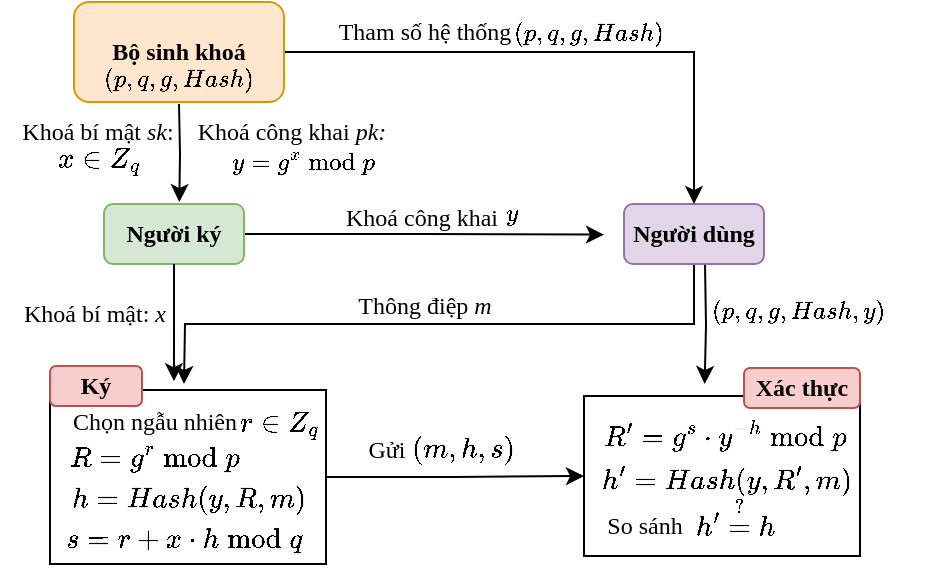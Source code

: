 <mxfile version="28.0.7">
  <diagram name="Page-1" id="FttZ2sc3jmcrSqYJWjK5">
    <mxGraphModel dx="951" dy="1752" grid="1" gridSize="10" guides="1" tooltips="1" connect="1" arrows="1" fold="1" page="1" pageScale="1" pageWidth="827" pageHeight="1169" math="1" shadow="0">
      <root>
        <mxCell id="0" />
        <mxCell id="1" parent="0" />
        <mxCell id="SDA9QaCyXNHpVYX47S2c-25" style="edgeStyle=orthogonalEdgeStyle;rounded=0;orthogonalLoop=1;jettySize=auto;html=1;exitX=1;exitY=0.5;exitDx=0;exitDy=0;" edge="1" parent="1" source="SDA9QaCyXNHpVYX47S2c-2">
          <mxGeometry relative="1" as="geometry">
            <mxPoint x="440" y="-644.667" as="targetPoint" />
          </mxGeometry>
        </mxCell>
        <mxCell id="SDA9QaCyXNHpVYX47S2c-2" value="&lt;b&gt;&lt;font face=&quot;Times New Roman&quot;&gt;Người ký&lt;/font&gt;&lt;/b&gt;" style="rounded=1;whiteSpace=wrap;html=1;fillColor=#d5e8d4;strokeColor=#82b366;" vertex="1" parent="1">
          <mxGeometry x="190" y="-660" width="70" height="30" as="geometry" />
        </mxCell>
        <mxCell id="SDA9QaCyXNHpVYX47S2c-9" style="edgeStyle=orthogonalEdgeStyle;rounded=0;orthogonalLoop=1;jettySize=auto;html=1;exitX=0.5;exitY=1;exitDx=0;exitDy=0;" edge="1" parent="1" source="SDA9QaCyXNHpVYX47S2c-4">
          <mxGeometry relative="1" as="geometry">
            <mxPoint x="230" y="-570" as="targetPoint" />
          </mxGeometry>
        </mxCell>
        <mxCell id="SDA9QaCyXNHpVYX47S2c-41" style="edgeStyle=orthogonalEdgeStyle;rounded=0;orthogonalLoop=1;jettySize=auto;html=1;exitX=0.75;exitY=1;exitDx=0;exitDy=0;" edge="1" parent="1">
          <mxGeometry relative="1" as="geometry">
            <mxPoint x="490.333" y="-570" as="targetPoint" />
            <mxPoint x="490.5" y="-630" as="sourcePoint" />
          </mxGeometry>
        </mxCell>
        <mxCell id="SDA9QaCyXNHpVYX47S2c-4" value="&lt;font face=&quot;Times New Roman&quot;&gt;&lt;b&gt;Người dùng&lt;/b&gt;&lt;/font&gt;" style="rounded=1;whiteSpace=wrap;html=1;fillColor=#e1d5e7;strokeColor=#9673a6;" vertex="1" parent="1">
          <mxGeometry x="450" y="-660" width="70" height="30" as="geometry" />
        </mxCell>
        <mxCell id="SDA9QaCyXNHpVYX47S2c-12" style="edgeStyle=orthogonalEdgeStyle;rounded=0;orthogonalLoop=1;jettySize=auto;html=1;exitX=0.5;exitY=1;exitDx=0;exitDy=0;" edge="1" parent="1">
          <mxGeometry relative="1" as="geometry">
            <mxPoint x="227.667" y="-661" as="targetPoint" />
            <mxPoint x="227.5" y="-710" as="sourcePoint" />
          </mxGeometry>
        </mxCell>
        <mxCell id="SDA9QaCyXNHpVYX47S2c-57" style="edgeStyle=orthogonalEdgeStyle;rounded=0;orthogonalLoop=1;jettySize=auto;html=1;exitX=1;exitY=0.5;exitDx=0;exitDy=0;entryX=0.5;entryY=0;entryDx=0;entryDy=0;" edge="1" parent="1" source="SDA9QaCyXNHpVYX47S2c-11" target="SDA9QaCyXNHpVYX47S2c-4">
          <mxGeometry relative="1" as="geometry" />
        </mxCell>
        <mxCell id="SDA9QaCyXNHpVYX47S2c-11" value="&lt;font face=&quot;Times New Roman&quot;&gt;&lt;b&gt;Bộ sinh khoá&lt;/b&gt;&lt;/font&gt;" style="rounded=1;whiteSpace=wrap;html=1;fillColor=#ffe6cc;strokeColor=#d79b00;" vertex="1" parent="1">
          <mxGeometry x="175" y="-761" width="105" height="50" as="geometry" />
        </mxCell>
        <mxCell id="SDA9QaCyXNHpVYX47S2c-13" value="&lt;font face=&quot;Times New Roman&quot;&gt;Thông điệp &lt;i&gt;m&lt;/i&gt;&lt;/font&gt;" style="text;html=1;align=center;verticalAlign=middle;resizable=0;points=[];autosize=1;strokeColor=none;fillColor=none;" vertex="1" parent="1">
          <mxGeometry x="305" y="-624" width="90" height="30" as="geometry" />
        </mxCell>
        <mxCell id="SDA9QaCyXNHpVYX47S2c-14" value="&lt;font face=&quot;Times New Roman&quot;&gt;Khoá bí mật &lt;i&gt;sk&lt;/i&gt;:&amp;nbsp;&lt;/font&gt;" style="text;html=1;align=center;verticalAlign=middle;resizable=0;points=[];autosize=1;strokeColor=none;fillColor=none;" vertex="1" parent="1">
          <mxGeometry x="138" y="-711" width="100" height="30" as="geometry" />
        </mxCell>
        <mxCell id="SDA9QaCyXNHpVYX47S2c-15" value="&lt;font face=&quot;Times New Roman&quot;&gt;Khoá công khai &lt;i&gt;pk:&lt;/i&gt;&amp;nbsp;&lt;/font&gt;" style="text;html=1;align=center;verticalAlign=middle;resizable=0;points=[];autosize=1;strokeColor=none;fillColor=none;" vertex="1" parent="1">
          <mxGeometry x="225" y="-711" width="120" height="30" as="geometry" />
        </mxCell>
        <mxCell id="SDA9QaCyXNHpVYX47S2c-16" style="edgeStyle=orthogonalEdgeStyle;rounded=0;orthogonalLoop=1;jettySize=auto;html=1;exitX=0.5;exitY=1;exitDx=0;exitDy=0;entryX=0.588;entryY=-0.017;entryDx=0;entryDy=0;entryPerimeter=0;" edge="1" parent="1" source="SDA9QaCyXNHpVYX47S2c-2">
          <mxGeometry relative="1" as="geometry">
            <mxPoint x="224.98" y="-571.36" as="targetPoint" />
          </mxGeometry>
        </mxCell>
        <mxCell id="SDA9QaCyXNHpVYX47S2c-17" value="&lt;font face=&quot;Times New Roman&quot;&gt;Khoá bí mật: &lt;i&gt;x&lt;/i&gt;&lt;/font&gt;" style="text;html=1;align=center;verticalAlign=middle;resizable=0;points=[];autosize=1;strokeColor=none;fillColor=none;" vertex="1" parent="1">
          <mxGeometry x="140" y="-620" width="90" height="30" as="geometry" />
        </mxCell>
        <mxCell id="SDA9QaCyXNHpVYX47S2c-23" value="&lt;span style=&quot;font-family: &amp;quot;Times New Roman&amp;quot;;&quot;&gt;$$(p, q, g, Hash)$$&lt;/span&gt;" style="text;html=1;align=center;verticalAlign=middle;resizable=0;points=[];autosize=1;strokeColor=none;fillColor=none;" vertex="1" parent="1">
          <mxGeometry x="167" y="-738" width="120" height="30" as="geometry" />
        </mxCell>
        <mxCell id="SDA9QaCyXNHpVYX47S2c-26" value="&lt;font face=&quot;Times New Roman&quot;&gt;Khoá công khai&amp;nbsp;&lt;/font&gt;" style="text;html=1;align=center;verticalAlign=middle;resizable=0;points=[];autosize=1;strokeColor=none;fillColor=none;" vertex="1" parent="1">
          <mxGeometry x="300" y="-667.67" width="100" height="30" as="geometry" />
        </mxCell>
        <mxCell id="SDA9QaCyXNHpVYX47S2c-29" value="&lt;span style=&quot;color: rgb(0, 0, 0); font-family: &amp;quot;Times New Roman&amp;quot;; font-size: 12px; font-style: normal; font-variant-ligatures: normal; font-variant-caps: normal; font-weight: 400; letter-spacing: normal; orphans: 2; text-align: center; text-indent: 0px; text-transform: none; widows: 2; word-spacing: 0px; -webkit-text-stroke-width: 0px; white-space: nowrap; background-color: rgb(236, 236, 236); text-decoration-thickness: initial; text-decoration-style: initial; text-decoration-color: initial; float: none; display: inline !important;&quot;&gt;$$y$$&lt;/span&gt;" style="text;whiteSpace=wrap;html=1;" vertex="1" parent="1">
          <mxGeometry x="389" y="-681" width="60" height="40" as="geometry" />
        </mxCell>
        <mxCell id="SDA9QaCyXNHpVYX47S2c-31" value="&lt;span style=&quot;color: rgb(0, 0, 0); font-family: &amp;quot;Times New Roman&amp;quot;; font-size: 12px; font-style: normal; font-variant-ligatures: normal; font-variant-caps: normal; font-weight: 400; letter-spacing: normal; orphans: 2; text-align: center; text-indent: 0px; text-transform: none; widows: 2; word-spacing: 0px; -webkit-text-stroke-width: 0px; white-space: nowrap; background-color: rgb(236, 236, 236); text-decoration-thickness: initial; text-decoration-style: initial; text-decoration-color: initial; float: none; display: inline !important;&quot;&gt;$$y=g^x \bmod p$$&lt;/span&gt;" style="text;whiteSpace=wrap;html=1;" vertex="1" parent="1">
          <mxGeometry x="252" y="-706.67" width="120" height="40" as="geometry" />
        </mxCell>
        <mxCell id="SDA9QaCyXNHpVYX47S2c-38" style="edgeStyle=orthogonalEdgeStyle;rounded=0;orthogonalLoop=1;jettySize=auto;html=1;exitX=1;exitY=0.5;exitDx=0;exitDy=0;entryX=0;entryY=0.5;entryDx=0;entryDy=0;" edge="1" parent="1" source="SDA9QaCyXNHpVYX47S2c-33" target="SDA9QaCyXNHpVYX47S2c-37">
          <mxGeometry relative="1" as="geometry" />
        </mxCell>
        <mxCell id="SDA9QaCyXNHpVYX47S2c-33" value="" style="rounded=0;whiteSpace=wrap;html=1;" vertex="1" parent="1">
          <mxGeometry x="163" y="-567" width="138" height="87" as="geometry" />
        </mxCell>
        <mxCell id="SDA9QaCyXNHpVYX47S2c-34" value="$$R=g^r \bmod p$$" style="text;html=1;align=center;verticalAlign=middle;resizable=0;points=[];autosize=1;strokeColor=none;fillColor=none;" vertex="1" parent="1">
          <mxGeometry x="150" y="-548" width="130" height="30" as="geometry" />
        </mxCell>
        <mxCell id="SDA9QaCyXNHpVYX47S2c-35" value="$$h=Hash(y, R, m)$$" style="text;html=1;align=center;verticalAlign=middle;resizable=0;points=[];autosize=1;strokeColor=none;fillColor=none;" vertex="1" parent="1">
          <mxGeometry x="162" y="-527" width="140" height="30" as="geometry" />
        </mxCell>
        <mxCell id="SDA9QaCyXNHpVYX47S2c-36" value="$$s=r+x\cdot h&amp;nbsp; \bmod q$$" style="text;html=1;align=center;verticalAlign=middle;resizable=0;points=[];autosize=1;strokeColor=none;fillColor=none;" vertex="1" parent="1">
          <mxGeometry x="145" y="-507" width="170" height="30" as="geometry" />
        </mxCell>
        <mxCell id="SDA9QaCyXNHpVYX47S2c-37" value="" style="rounded=0;whiteSpace=wrap;html=1;" vertex="1" parent="1">
          <mxGeometry x="430" y="-564" width="138" height="80" as="geometry" />
        </mxCell>
        <mxCell id="SDA9QaCyXNHpVYX47S2c-39" value="&lt;font face=&quot;Times New Roman&quot;&gt;Gửi&lt;/font&gt;" style="text;html=1;align=center;verticalAlign=middle;resizable=0;points=[];autosize=1;strokeColor=none;fillColor=none;" vertex="1" parent="1">
          <mxGeometry x="311" y="-552" width="40" height="30" as="geometry" />
        </mxCell>
        <mxCell id="SDA9QaCyXNHpVYX47S2c-40" value="$$(m, h, s)$$" style="text;html=1;align=center;verticalAlign=middle;resizable=0;points=[];autosize=1;strokeColor=none;fillColor=none;" vertex="1" parent="1">
          <mxGeometry x="324" y="-552" width="90" height="30" as="geometry" />
        </mxCell>
        <mxCell id="SDA9QaCyXNHpVYX47S2c-42" value="$$R&#39;=g^s\cdot y^{-h} \bmod p$$" style="text;html=1;align=center;verticalAlign=middle;resizable=0;points=[];autosize=1;strokeColor=none;fillColor=none;" vertex="1" parent="1">
          <mxGeometry x="405" y="-559" width="190" height="30" as="geometry" />
        </mxCell>
        <mxCell id="SDA9QaCyXNHpVYX47S2c-43" value="$$h&#39;=Hash(y, R&#39;, m)$$" style="text;html=1;align=center;verticalAlign=middle;resizable=0;points=[];autosize=1;strokeColor=none;fillColor=none;" vertex="1" parent="1">
          <mxGeometry x="431" y="-537" width="140" height="30" as="geometry" />
        </mxCell>
        <mxCell id="SDA9QaCyXNHpVYX47S2c-44" value="$$h&#39; \stackrel{?}{=} h$$" style="text;html=1;align=center;verticalAlign=middle;resizable=0;points=[];autosize=1;strokeColor=none;fillColor=none;" vertex="1" parent="1">
          <mxGeometry x="430" y="-518" width="150" height="30" as="geometry" />
        </mxCell>
        <mxCell id="SDA9QaCyXNHpVYX47S2c-45" value="&lt;font face=&quot;Times New Roman&quot;&gt;So sánh&lt;/font&gt;" style="text;html=1;align=center;verticalAlign=middle;resizable=0;points=[];autosize=1;strokeColor=none;fillColor=none;" vertex="1" parent="1">
          <mxGeometry x="430" y="-514" width="60" height="30" as="geometry" />
        </mxCell>
        <mxCell id="SDA9QaCyXNHpVYX47S2c-46" value="&lt;font face=&quot;Times New Roman&quot;&gt;Chọn ngẫu nhiên&lt;/font&gt;" style="text;html=1;align=center;verticalAlign=middle;resizable=0;points=[];autosize=1;strokeColor=none;fillColor=none;" vertex="1" parent="1">
          <mxGeometry x="159.5" y="-566" width="110" height="30" as="geometry" />
        </mxCell>
        <mxCell id="SDA9QaCyXNHpVYX47S2c-47" value="$$r\in Z_q$$" style="text;html=1;align=center;verticalAlign=middle;resizable=0;points=[];autosize=1;strokeColor=none;fillColor=none;" vertex="1" parent="1">
          <mxGeometry x="231.5" y="-565" width="90" height="30" as="geometry" />
        </mxCell>
        <mxCell id="SDA9QaCyXNHpVYX47S2c-52" value="&lt;font face=&quot;Times New Roman&quot;&gt;&lt;b&gt;Ký&lt;/b&gt;&lt;/font&gt;" style="rounded=1;whiteSpace=wrap;html=1;fillColor=#f8cecc;strokeColor=#b85450;" vertex="1" parent="1">
          <mxGeometry x="163" y="-579" width="46" height="20" as="geometry" />
        </mxCell>
        <mxCell id="SDA9QaCyXNHpVYX47S2c-53" value="&lt;font face=&quot;Times New Roman&quot;&gt;&lt;b&gt;Xác thực&lt;/b&gt;&lt;/font&gt;" style="rounded=1;whiteSpace=wrap;html=1;fillColor=#f8cecc;strokeColor=#b85450;" vertex="1" parent="1">
          <mxGeometry x="510" y="-578" width="58" height="20" as="geometry" />
        </mxCell>
        <mxCell id="SDA9QaCyXNHpVYX47S2c-55" value="$$x\in Z_q$$" style="text;html=1;align=center;verticalAlign=middle;resizable=0;points=[];autosize=1;strokeColor=none;fillColor=none;" vertex="1" parent="1">
          <mxGeometry x="142" y="-696.67" width="90" height="30" as="geometry" />
        </mxCell>
        <mxCell id="SDA9QaCyXNHpVYX47S2c-56" value="&lt;span style=&quot;font-family: &amp;quot;Times New Roman&amp;quot;;&quot;&gt;$$(p, q, g, Hash, y)$$&lt;/span&gt;" style="text;html=1;align=center;verticalAlign=middle;resizable=0;points=[];autosize=1;strokeColor=none;fillColor=none;" vertex="1" parent="1">
          <mxGeometry x="472" y="-622" width="130" height="30" as="geometry" />
        </mxCell>
        <mxCell id="SDA9QaCyXNHpVYX47S2c-58" value="&lt;span style=&quot;font-family: &amp;quot;Times New Roman&amp;quot;;&quot;&gt;$$(p, q, g, Hash)$$&lt;/span&gt;" style="text;html=1;align=center;verticalAlign=middle;resizable=0;points=[];autosize=1;strokeColor=none;fillColor=none;" vertex="1" parent="1">
          <mxGeometry x="372" y="-761" width="120" height="30" as="geometry" />
        </mxCell>
        <mxCell id="SDA9QaCyXNHpVYX47S2c-59" value="&lt;font face=&quot;Times New Roman&quot;&gt;Tham số hệ thống&lt;/font&gt;" style="text;html=1;align=center;verticalAlign=middle;resizable=0;points=[];autosize=1;strokeColor=none;fillColor=none;" vertex="1" parent="1">
          <mxGeometry x="295" y="-761" width="110" height="30" as="geometry" />
        </mxCell>
      </root>
    </mxGraphModel>
  </diagram>
</mxfile>
